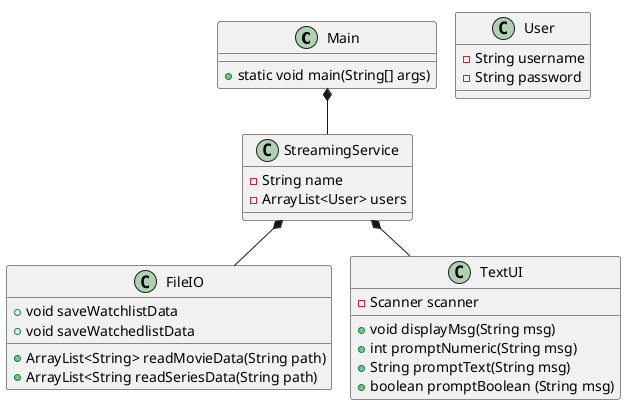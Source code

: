 @startuml
!pragma layout smetana

class Main {
+ static void main(String[] args)
}

class StreamingService{
- String name
- ArrayList<User> users
}

class User {
- String username
- String password
}





class FileIO {
+ ArrayList<String> readMovieData(String path)
+ ArrayList<String readSeriesData(String path)
+ void saveWatchlistData
+ void saveWatchedlistData
}

class TextUI {
- Scanner scanner
+ void displayMsg(String msg)
+ int promptNumeric(String msg)
+ String promptText(String msg)
+ boolean promptBoolean (String msg)
}

Main *-- StreamingService
StreamingService *-- FileIO
StreamingService *-- TextUI

@enduml